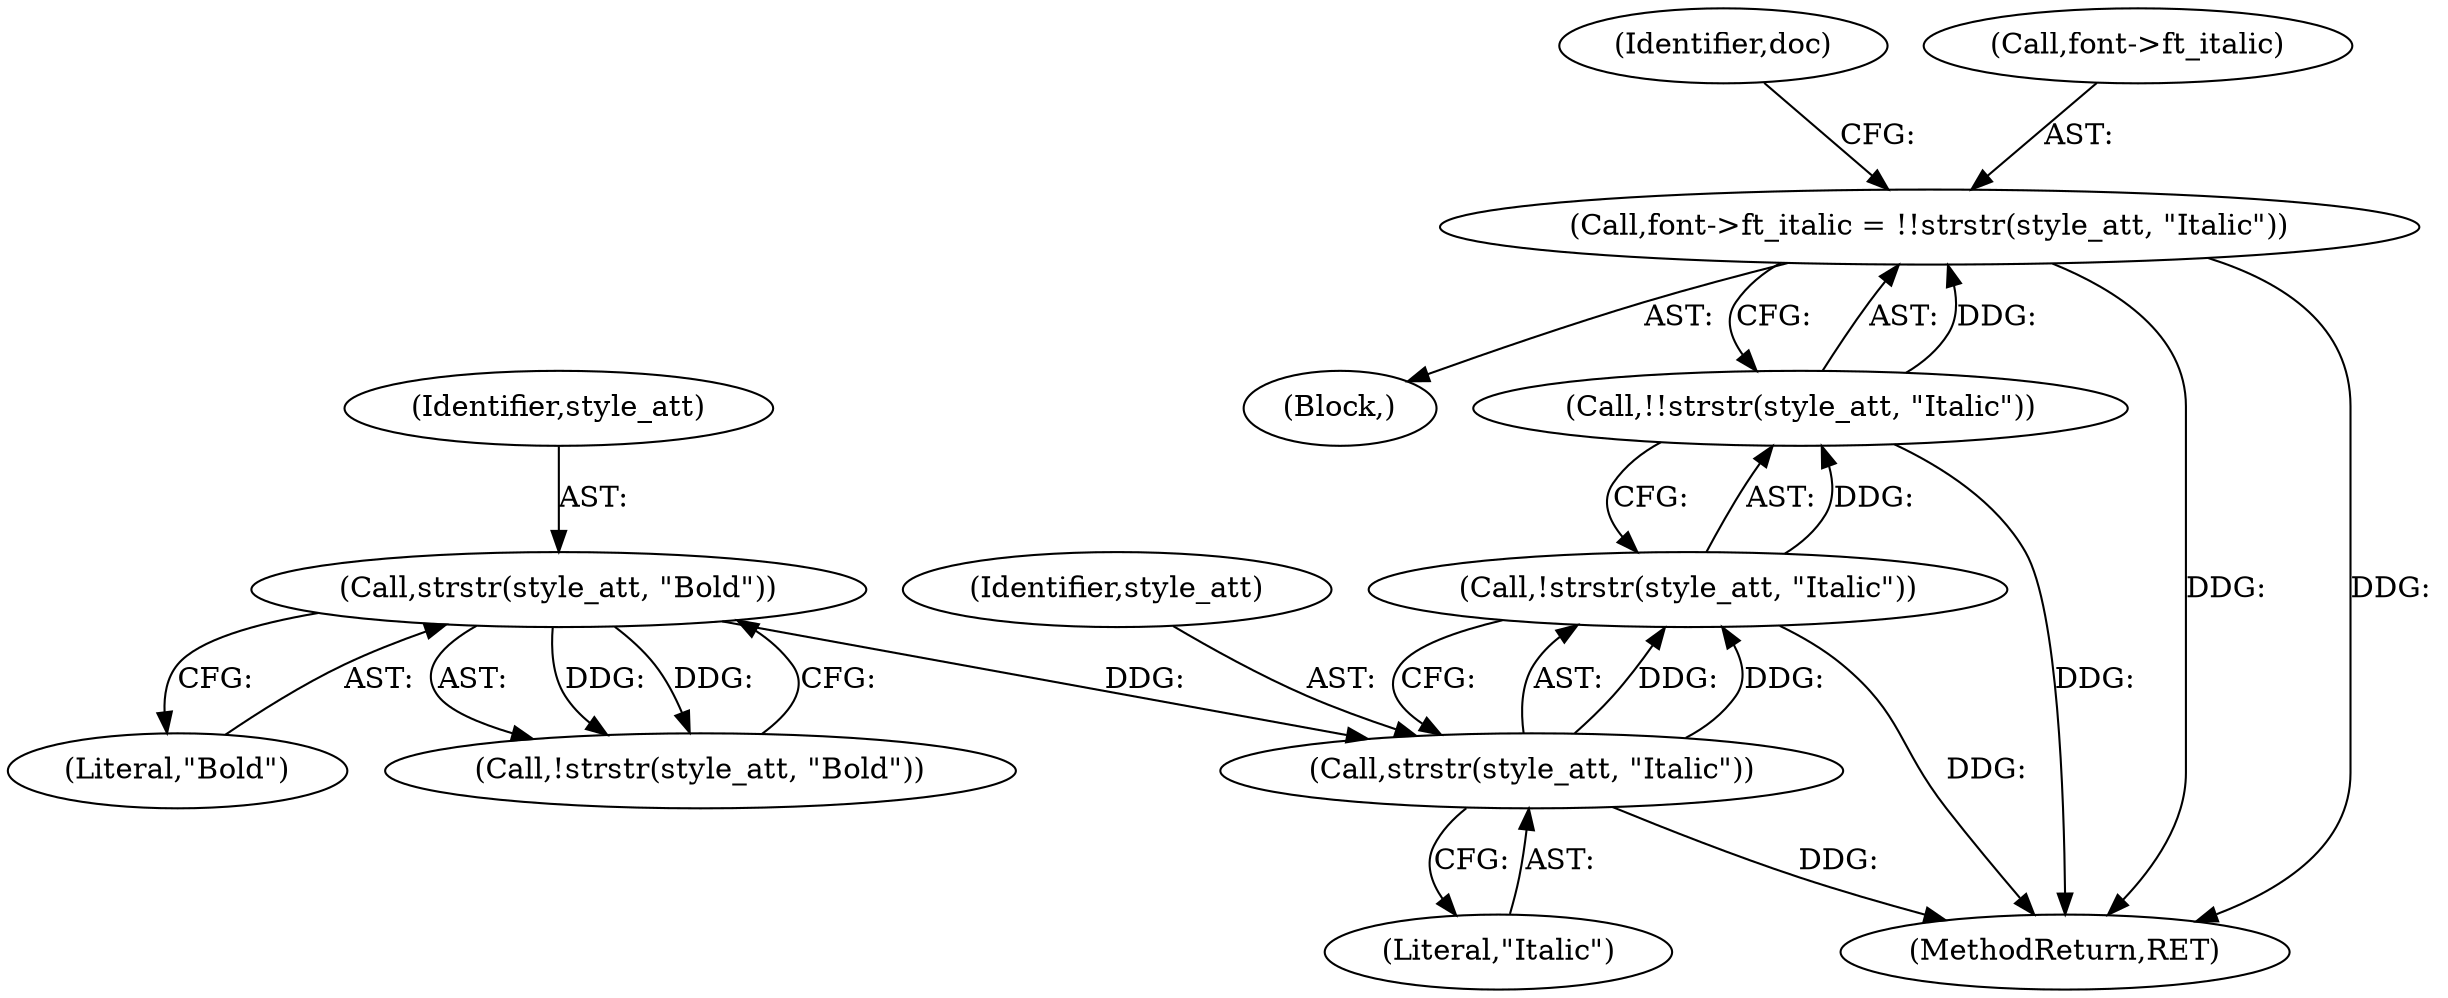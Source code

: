 digraph "0_ghostscript_60dabde18d7fe12b19da8b509bdfee9cc886aafc_1@API" {
"1000556" [label="(Call,font->ft_italic = !!strstr(style_att, \"Italic\"))"];
"1000560" [label="(Call,!!strstr(style_att, \"Italic\"))"];
"1000561" [label="(Call,!strstr(style_att, \"Italic\"))"];
"1000562" [label="(Call,strstr(style_att, \"Italic\"))"];
"1000553" [label="(Call,strstr(style_att, \"Bold\"))"];
"1000563" [label="(Identifier,style_att)"];
"1000556" [label="(Call,font->ft_italic = !!strstr(style_att, \"Italic\"))"];
"1000554" [label="(Identifier,style_att)"];
"1000564" [label="(Literal,\"Italic\")"];
"1000546" [label="(Block,)"];
"1000780" [label="(MethodReturn,RET)"];
"1000555" [label="(Literal,\"Bold\")"];
"1000566" [label="(Identifier,doc)"];
"1000552" [label="(Call,!strstr(style_att, \"Bold\"))"];
"1000561" [label="(Call,!strstr(style_att, \"Italic\"))"];
"1000557" [label="(Call,font->ft_italic)"];
"1000562" [label="(Call,strstr(style_att, \"Italic\"))"];
"1000553" [label="(Call,strstr(style_att, \"Bold\"))"];
"1000560" [label="(Call,!!strstr(style_att, \"Italic\"))"];
"1000556" -> "1000546"  [label="AST: "];
"1000556" -> "1000560"  [label="CFG: "];
"1000557" -> "1000556"  [label="AST: "];
"1000560" -> "1000556"  [label="AST: "];
"1000566" -> "1000556"  [label="CFG: "];
"1000556" -> "1000780"  [label="DDG: "];
"1000556" -> "1000780"  [label="DDG: "];
"1000560" -> "1000556"  [label="DDG: "];
"1000560" -> "1000561"  [label="CFG: "];
"1000561" -> "1000560"  [label="AST: "];
"1000560" -> "1000780"  [label="DDG: "];
"1000561" -> "1000560"  [label="DDG: "];
"1000561" -> "1000562"  [label="CFG: "];
"1000562" -> "1000561"  [label="AST: "];
"1000561" -> "1000780"  [label="DDG: "];
"1000562" -> "1000561"  [label="DDG: "];
"1000562" -> "1000561"  [label="DDG: "];
"1000562" -> "1000564"  [label="CFG: "];
"1000563" -> "1000562"  [label="AST: "];
"1000564" -> "1000562"  [label="AST: "];
"1000562" -> "1000780"  [label="DDG: "];
"1000553" -> "1000562"  [label="DDG: "];
"1000553" -> "1000552"  [label="AST: "];
"1000553" -> "1000555"  [label="CFG: "];
"1000554" -> "1000553"  [label="AST: "];
"1000555" -> "1000553"  [label="AST: "];
"1000552" -> "1000553"  [label="CFG: "];
"1000553" -> "1000552"  [label="DDG: "];
"1000553" -> "1000552"  [label="DDG: "];
}

